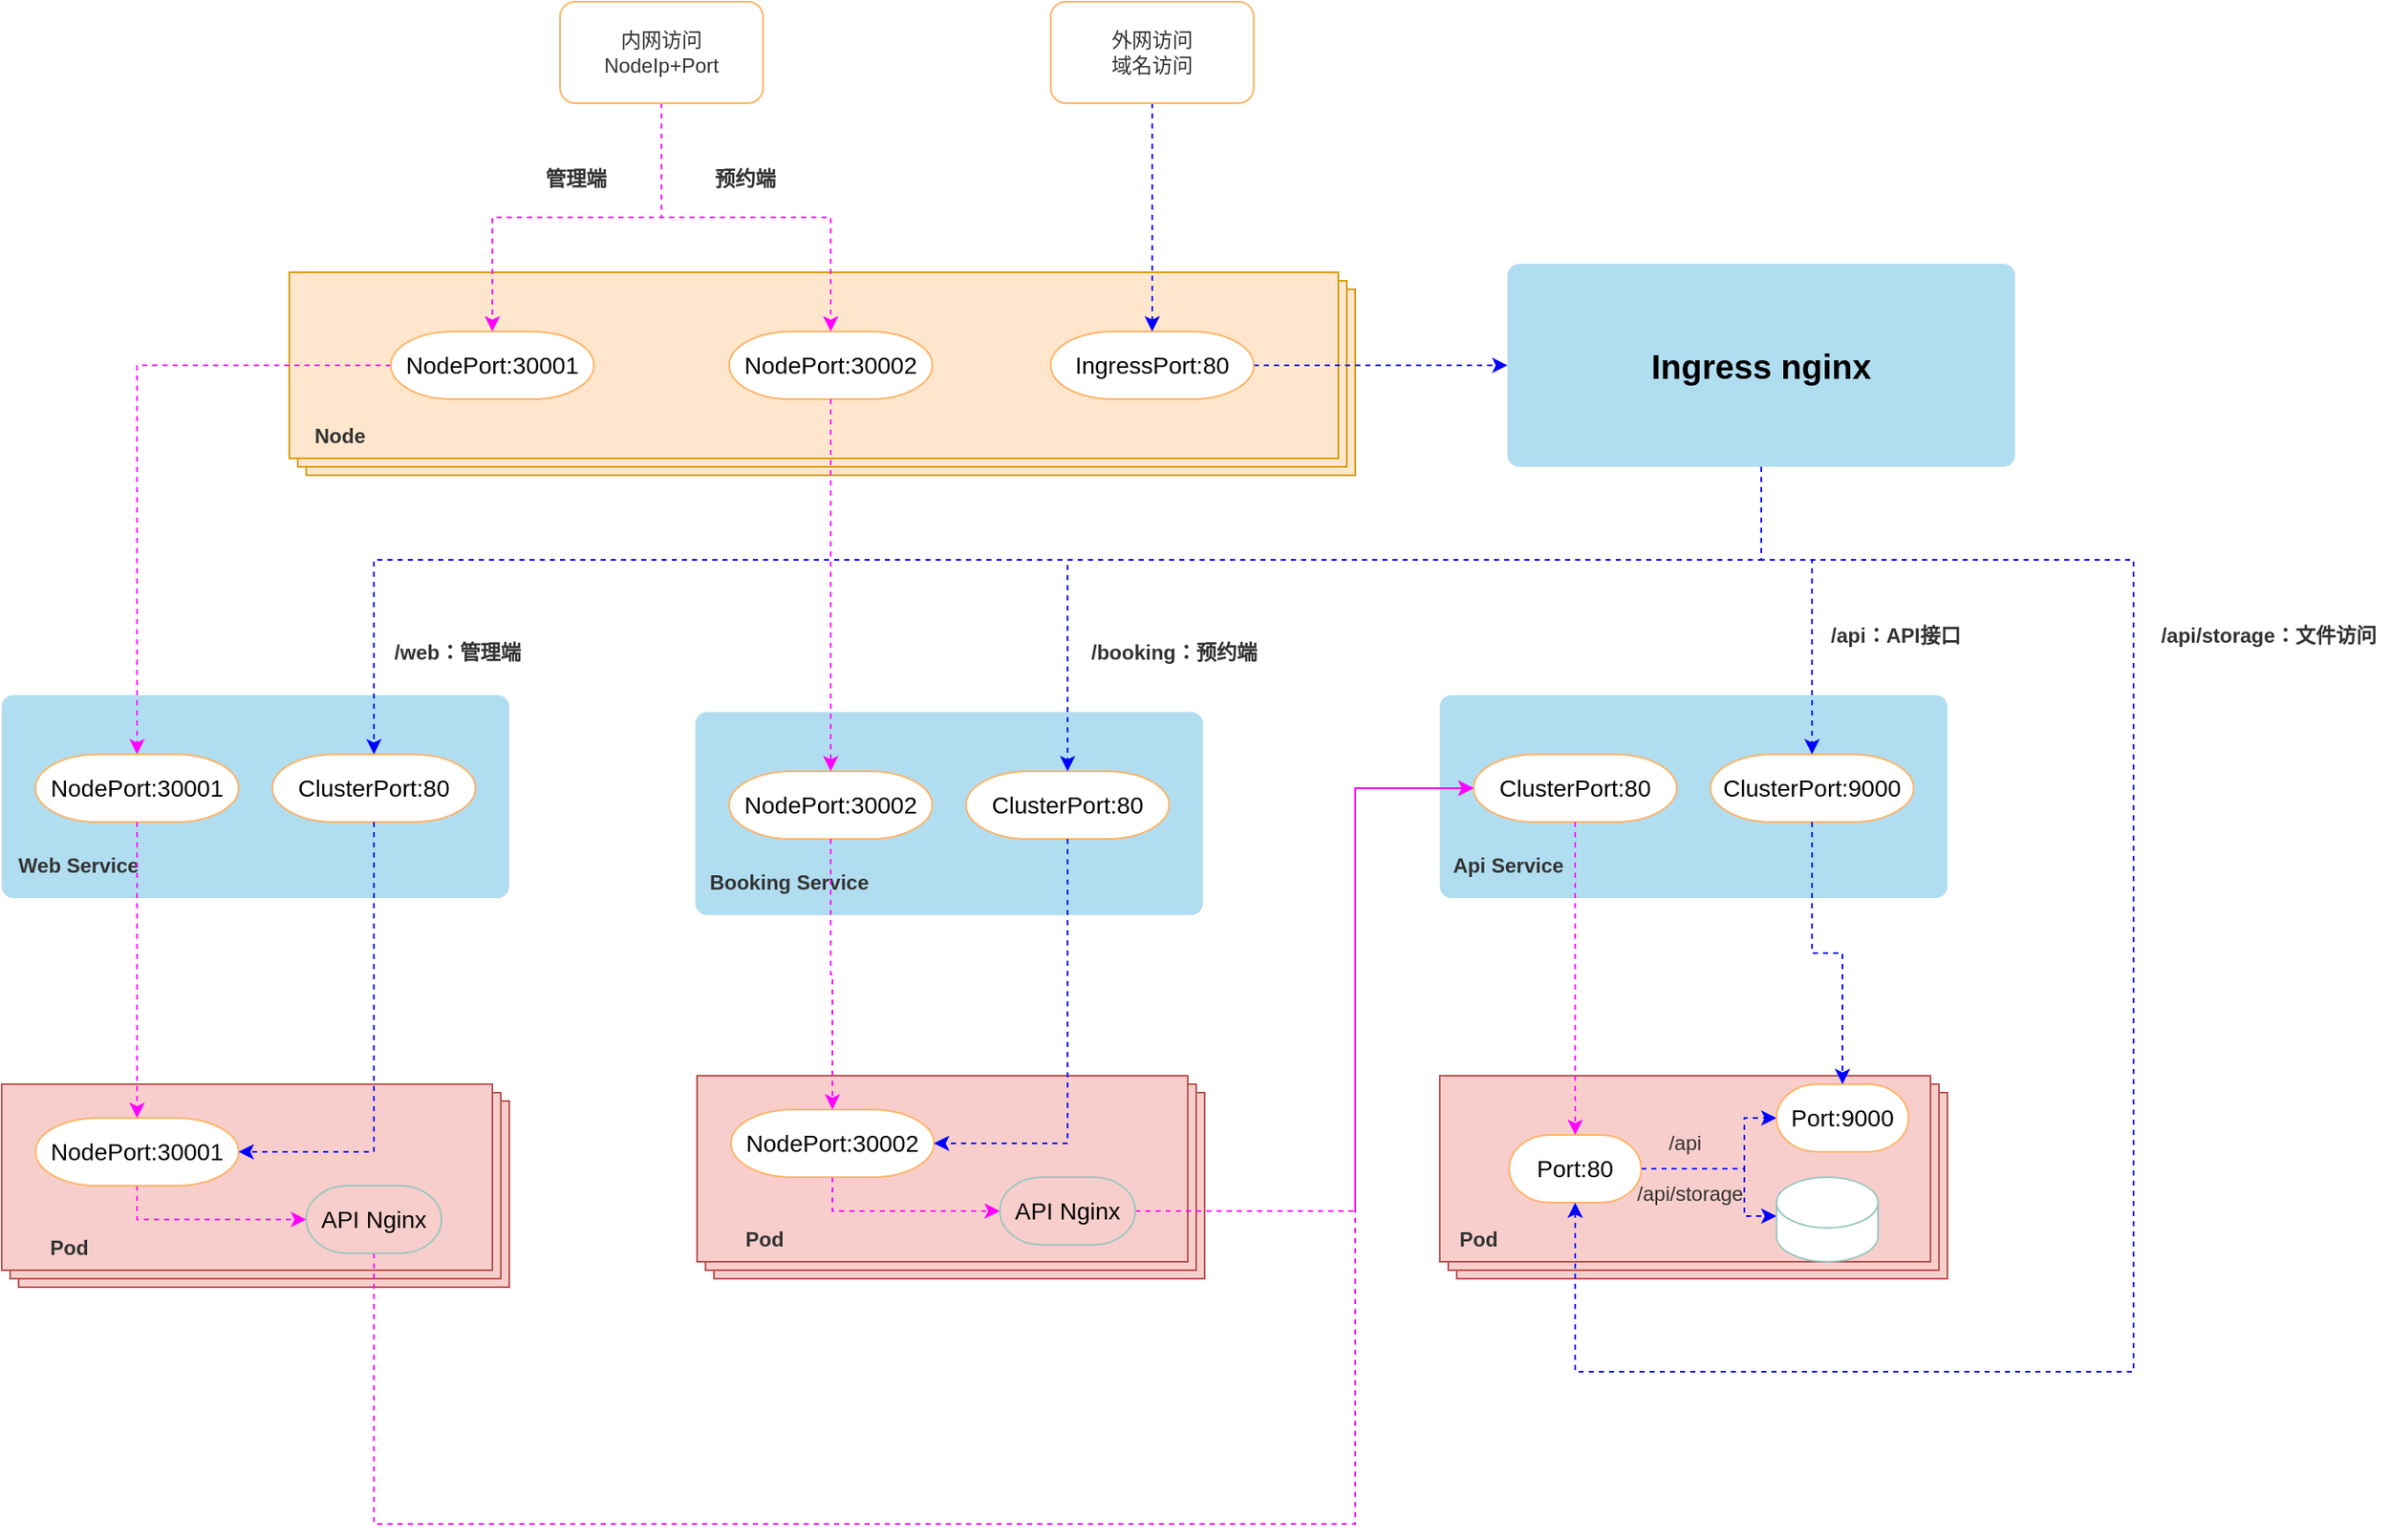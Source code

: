 <mxfile version="20.2.7" type="github">
  <diagram id="pGtNmfsDfd9eHsm0Jx_r" name="第 1 页">
    <mxGraphModel dx="723" dy="1980" grid="1" gridSize="10" guides="1" tooltips="1" connect="1" arrows="1" fold="1" page="1" pageScale="1" pageWidth="827" pageHeight="1169" math="0" shadow="0">
      <root>
        <mxCell id="0" />
        <mxCell id="1" parent="0" />
        <mxCell id="RXvTVDFdT3mIjJHLsAJZ-12" value="" style="rounded=1;whiteSpace=wrap;html=1;absoluteArcSize=1;arcSize=14;strokeWidth=2;dashed=1;dashPattern=1 2;fillColor=#b1ddf0;strokeColor=none;fontSize=14;fontStyle=1" vertex="1" parent="1">
          <mxGeometry x="870" y="380" width="300" height="120" as="geometry" />
        </mxCell>
        <mxCell id="RXvTVDFdT3mIjJHLsAJZ-32" value="" style="verticalLabelPosition=bottom;verticalAlign=top;html=1;shape=mxgraph.basic.layered_rect;dx=10;outlineConnect=0;fontSize=14;strokeColor=#d79b00;strokeWidth=1;fillColor=#ffe6cc;" vertex="1" parent="1">
          <mxGeometry x="1040" y="130" width="630" height="120" as="geometry" />
        </mxCell>
        <mxCell id="RXvTVDFdT3mIjJHLsAJZ-119" style="edgeStyle=orthogonalEdgeStyle;rounded=0;orthogonalLoop=1;jettySize=auto;html=1;dashed=1;fontSize=20;fontColor=#333333;strokeColor=#0000FF;" edge="1" parent="1" source="RXvTVDFdT3mIjJHLsAJZ-28" target="RXvTVDFdT3mIjJHLsAJZ-118">
          <mxGeometry relative="1" as="geometry" />
        </mxCell>
        <mxCell id="RXvTVDFdT3mIjJHLsAJZ-28" value="IngressPort:80" style="strokeWidth=1;html=1;shape=mxgraph.flowchart.terminator;whiteSpace=wrap;fontSize=14;strokeColor=#FFB366;" vertex="1" parent="1">
          <mxGeometry x="1490" y="165" width="120" height="40" as="geometry" />
        </mxCell>
        <mxCell id="RXvTVDFdT3mIjJHLsAJZ-31" value="&lt;font style=&quot;font-size: 12px;&quot; color=&quot;#333333&quot;&gt;Node&lt;/font&gt;" style="text;html=1;strokeColor=none;fillColor=none;align=center;verticalAlign=middle;whiteSpace=wrap;rounded=0;fontSize=16;fontStyle=1;fontColor=#FFB570;" vertex="1" parent="1">
          <mxGeometry x="1040" y="210" width="60" height="30" as="geometry" />
        </mxCell>
        <mxCell id="RXvTVDFdT3mIjJHLsAJZ-84" style="edgeStyle=orthogonalEdgeStyle;rounded=0;orthogonalLoop=1;jettySize=auto;html=1;entryX=0.5;entryY=0;entryDx=0;entryDy=0;dashed=1;fontSize=12;fontColor=#333333;strokeColor=#FF00FF;entryPerimeter=0;" edge="1" parent="1" source="RXvTVDFdT3mIjJHLsAJZ-29" target="RXvTVDFdT3mIjJHLsAJZ-46">
          <mxGeometry relative="1" as="geometry" />
        </mxCell>
        <mxCell id="RXvTVDFdT3mIjJHLsAJZ-29" value="NodePort:30001" style="strokeWidth=1;html=1;shape=mxgraph.flowchart.terminator;whiteSpace=wrap;fontSize=14;strokeColor=#FFB366;" vertex="1" parent="1">
          <mxGeometry x="1100" y="165" width="120" height="40" as="geometry" />
        </mxCell>
        <mxCell id="RXvTVDFdT3mIjJHLsAJZ-42" value="NodePort:30002" style="strokeWidth=1;html=1;shape=mxgraph.flowchart.terminator;whiteSpace=wrap;fontSize=14;strokeColor=#FFB366;" vertex="1" parent="1">
          <mxGeometry x="1300" y="165" width="120" height="40" as="geometry" />
        </mxCell>
        <mxCell id="RXvTVDFdT3mIjJHLsAJZ-45" value="&lt;font color=&quot;#333333&quot; style=&quot;font-size: 12px;&quot;&gt;Web Service&lt;/font&gt;" style="text;html=1;strokeColor=none;fillColor=none;align=center;verticalAlign=middle;whiteSpace=wrap;rounded=0;fontSize=12;fontStyle=1;fontColor=#FFB570;" vertex="1" parent="1">
          <mxGeometry x="871" y="466" width="89" height="30" as="geometry" />
        </mxCell>
        <mxCell id="RXvTVDFdT3mIjJHLsAJZ-46" value="NodePort:30001" style="strokeWidth=1;html=1;shape=mxgraph.flowchart.terminator;whiteSpace=wrap;fontSize=14;strokeColor=#FFB366;" vertex="1" parent="1">
          <mxGeometry x="890" y="415" width="120" height="40" as="geometry" />
        </mxCell>
        <mxCell id="RXvTVDFdT3mIjJHLsAJZ-47" value="ClusterPort:80" style="strokeWidth=1;html=1;shape=mxgraph.flowchart.terminator;whiteSpace=wrap;fontSize=14;strokeColor=#FFB366;" vertex="1" parent="1">
          <mxGeometry x="1030" y="415" width="120" height="40" as="geometry" />
        </mxCell>
        <mxCell id="RXvTVDFdT3mIjJHLsAJZ-48" value="" style="rounded=1;whiteSpace=wrap;html=1;absoluteArcSize=1;arcSize=14;strokeWidth=2;dashed=1;dashPattern=1 2;fillColor=#b1ddf0;strokeColor=none;fontSize=14;fontStyle=1" vertex="1" parent="1">
          <mxGeometry x="1280" y="390" width="300" height="120" as="geometry" />
        </mxCell>
        <mxCell id="RXvTVDFdT3mIjJHLsAJZ-49" value="&lt;font color=&quot;#333333&quot; style=&quot;font-size: 12px;&quot;&gt;Booking Service&lt;/font&gt;" style="text;html=1;strokeColor=none;fillColor=none;align=center;verticalAlign=middle;whiteSpace=wrap;rounded=0;fontSize=12;fontStyle=1;fontColor=#FFB570;" vertex="1" parent="1">
          <mxGeometry x="1281" y="476" width="109" height="30" as="geometry" />
        </mxCell>
        <mxCell id="RXvTVDFdT3mIjJHLsAJZ-50" value="NodePort:30002" style="strokeWidth=1;html=1;shape=mxgraph.flowchart.terminator;whiteSpace=wrap;fontSize=14;strokeColor=#FFB366;" vertex="1" parent="1">
          <mxGeometry x="1300" y="425" width="120" height="40" as="geometry" />
        </mxCell>
        <mxCell id="RXvTVDFdT3mIjJHLsAJZ-51" value="ClusterPort:80" style="strokeWidth=1;html=1;shape=mxgraph.flowchart.terminator;whiteSpace=wrap;fontSize=14;strokeColor=#FFB366;" vertex="1" parent="1">
          <mxGeometry x="1440" y="425" width="120" height="40" as="geometry" />
        </mxCell>
        <mxCell id="RXvTVDFdT3mIjJHLsAJZ-52" value="" style="rounded=1;whiteSpace=wrap;html=1;absoluteArcSize=1;arcSize=14;strokeWidth=2;dashed=1;dashPattern=1 2;fillColor=#b1ddf0;strokeColor=none;fontSize=14;fontStyle=1" vertex="1" parent="1">
          <mxGeometry x="1720" y="380" width="300" height="120" as="geometry" />
        </mxCell>
        <mxCell id="RXvTVDFdT3mIjJHLsAJZ-53" value="&lt;font color=&quot;#333333&quot; style=&quot;font-size: 12px;&quot;&gt;Api Service&lt;/font&gt;" style="text;html=1;strokeColor=none;fillColor=none;align=center;verticalAlign=middle;whiteSpace=wrap;rounded=0;fontSize=12;fontStyle=1;fontColor=#FFB570;" vertex="1" parent="1">
          <mxGeometry x="1721" y="466" width="79" height="30" as="geometry" />
        </mxCell>
        <mxCell id="RXvTVDFdT3mIjJHLsAJZ-54" value="ClusterPort:80" style="strokeWidth=1;html=1;shape=mxgraph.flowchart.terminator;whiteSpace=wrap;fontSize=14;strokeColor=#FFB366;" vertex="1" parent="1">
          <mxGeometry x="1740" y="415" width="120" height="40" as="geometry" />
        </mxCell>
        <mxCell id="RXvTVDFdT3mIjJHLsAJZ-55" value="ClusterPort:9000" style="strokeWidth=1;html=1;shape=mxgraph.flowchart.terminator;whiteSpace=wrap;fontSize=14;strokeColor=#FFB366;" vertex="1" parent="1">
          <mxGeometry x="1880" y="415" width="120" height="40" as="geometry" />
        </mxCell>
        <mxCell id="RXvTVDFdT3mIjJHLsAJZ-61" value="" style="verticalLabelPosition=bottom;verticalAlign=top;html=1;shape=mxgraph.basic.layered_rect;dx=10;outlineConnect=0;fontSize=14;strokeColor=#b85450;strokeWidth=1;fillColor=#f8cecc;" vertex="1" parent="1">
          <mxGeometry x="870" y="610" width="300" height="120" as="geometry" />
        </mxCell>
        <mxCell id="RXvTVDFdT3mIjJHLsAJZ-63" value="&lt;font style=&quot;font-size: 12px;&quot; color=&quot;#333333&quot;&gt;Pod&lt;/font&gt;" style="text;html=1;strokeColor=none;fillColor=none;align=center;verticalAlign=middle;whiteSpace=wrap;rounded=0;fontSize=16;fontStyle=1;fontColor=#FFB570;" vertex="1" parent="1">
          <mxGeometry x="890" y="690" width="40" height="30" as="geometry" />
        </mxCell>
        <mxCell id="RXvTVDFdT3mIjJHLsAJZ-116" style="edgeStyle=orthogonalEdgeStyle;rounded=0;orthogonalLoop=1;jettySize=auto;html=1;entryX=0;entryY=0.5;entryDx=0;entryDy=0;entryPerimeter=0;dashed=1;fontSize=12;fontColor=#333333;strokeColor=#FF00FF;exitX=0.5;exitY=1;exitDx=0;exitDy=0;exitPerimeter=0;" edge="1" parent="1" source="RXvTVDFdT3mIjJHLsAJZ-64" target="RXvTVDFdT3mIjJHLsAJZ-98">
          <mxGeometry relative="1" as="geometry" />
        </mxCell>
        <mxCell id="RXvTVDFdT3mIjJHLsAJZ-64" value="NodePort:30001" style="strokeWidth=1;html=1;shape=mxgraph.flowchart.terminator;whiteSpace=wrap;fontSize=14;strokeColor=#FFB366;" vertex="1" parent="1">
          <mxGeometry x="890" y="630" width="120" height="40" as="geometry" />
        </mxCell>
        <mxCell id="RXvTVDFdT3mIjJHLsAJZ-72" value="" style="verticalLabelPosition=bottom;verticalAlign=top;html=1;shape=mxgraph.basic.layered_rect;dx=10;outlineConnect=0;fontSize=14;strokeColor=#b85450;strokeWidth=1;fillColor=#f8cecc;" vertex="1" parent="1">
          <mxGeometry x="1720" y="605" width="300" height="120" as="geometry" />
        </mxCell>
        <mxCell id="RXvTVDFdT3mIjJHLsAJZ-73" value="&lt;font style=&quot;font-size: 12px;&quot; color=&quot;#333333&quot;&gt;Pod&lt;/font&gt;" style="text;html=1;strokeColor=none;fillColor=none;align=center;verticalAlign=middle;whiteSpace=wrap;rounded=0;fontSize=16;fontStyle=1;fontColor=#FFB570;" vertex="1" parent="1">
          <mxGeometry x="1723" y="685" width="40" height="30" as="geometry" />
        </mxCell>
        <mxCell id="RXvTVDFdT3mIjJHLsAJZ-124" value="" style="edgeStyle=orthogonalEdgeStyle;rounded=0;orthogonalLoop=1;jettySize=auto;html=1;dashed=1;fontSize=20;fontColor=#333333;strokeColor=#0000FF;" edge="1" parent="1" source="RXvTVDFdT3mIjJHLsAJZ-74" target="RXvTVDFdT3mIjJHLsAJZ-75">
          <mxGeometry relative="1" as="geometry">
            <Array as="points">
              <mxPoint x="1900" y="660" />
              <mxPoint x="1900" y="630" />
            </Array>
          </mxGeometry>
        </mxCell>
        <mxCell id="RXvTVDFdT3mIjJHLsAJZ-134" style="edgeStyle=orthogonalEdgeStyle;rounded=0;orthogonalLoop=1;jettySize=auto;html=1;dashed=1;fontSize=20;fontColor=#333333;strokeColor=#0000FF;" edge="1" parent="1" source="RXvTVDFdT3mIjJHLsAJZ-74" target="RXvTVDFdT3mIjJHLsAJZ-133">
          <mxGeometry relative="1" as="geometry">
            <Array as="points">
              <mxPoint x="1900" y="660" />
              <mxPoint x="1900" y="688" />
            </Array>
          </mxGeometry>
        </mxCell>
        <mxCell id="RXvTVDFdT3mIjJHLsAJZ-74" value="Port:80" style="strokeWidth=1;html=1;shape=mxgraph.flowchart.terminator;whiteSpace=wrap;fontSize=14;strokeColor=#FFB366;" vertex="1" parent="1">
          <mxGeometry x="1761" y="640" width="78" height="40" as="geometry" />
        </mxCell>
        <mxCell id="RXvTVDFdT3mIjJHLsAJZ-75" value="Port:9000" style="strokeWidth=1;html=1;shape=mxgraph.flowchart.terminator;whiteSpace=wrap;fontSize=14;strokeColor=#FFB366;" vertex="1" parent="1">
          <mxGeometry x="1919" y="610" width="78" height="40" as="geometry" />
        </mxCell>
        <mxCell id="RXvTVDFdT3mIjJHLsAJZ-82" style="edgeStyle=orthogonalEdgeStyle;rounded=0;orthogonalLoop=1;jettySize=auto;html=1;fontSize=12;fontColor=#333333;dashed=1;strokeColor=#FF00FF;" edge="1" parent="1" source="RXvTVDFdT3mIjJHLsAJZ-81" target="RXvTVDFdT3mIjJHLsAJZ-29">
          <mxGeometry relative="1" as="geometry" />
        </mxCell>
        <mxCell id="RXvTVDFdT3mIjJHLsAJZ-83" style="edgeStyle=orthogonalEdgeStyle;rounded=0;orthogonalLoop=1;jettySize=auto;html=1;entryX=0.5;entryY=0;entryDx=0;entryDy=0;entryPerimeter=0;fontSize=12;fontColor=#333333;strokeColor=#FF00FF;dashed=1;" edge="1" parent="1" source="RXvTVDFdT3mIjJHLsAJZ-81" target="RXvTVDFdT3mIjJHLsAJZ-42">
          <mxGeometry relative="1" as="geometry" />
        </mxCell>
        <mxCell id="RXvTVDFdT3mIjJHLsAJZ-81" value="内网访问&lt;br&gt;NodeIp+Port" style="rounded=1;whiteSpace=wrap;html=1;fontSize=12;fontColor=#333333;strokeColor=#FFB366;strokeWidth=1;" vertex="1" parent="1">
          <mxGeometry x="1200" y="-30" width="120" height="60" as="geometry" />
        </mxCell>
        <mxCell id="RXvTVDFdT3mIjJHLsAJZ-86" style="edgeStyle=orthogonalEdgeStyle;rounded=0;orthogonalLoop=1;jettySize=auto;html=1;dashed=1;fontSize=12;fontColor=#333333;strokeColor=#0000FF;" edge="1" parent="1" source="RXvTVDFdT3mIjJHLsAJZ-85" target="RXvTVDFdT3mIjJHLsAJZ-28">
          <mxGeometry relative="1" as="geometry" />
        </mxCell>
        <mxCell id="RXvTVDFdT3mIjJHLsAJZ-85" value="外网访问&lt;br&gt;域名访问" style="rounded=1;whiteSpace=wrap;html=1;fontSize=12;fontColor=#333333;strokeColor=#FFB366;strokeWidth=1;" vertex="1" parent="1">
          <mxGeometry x="1490" y="-30" width="120" height="60" as="geometry" />
        </mxCell>
        <mxCell id="RXvTVDFdT3mIjJHLsAJZ-91" style="edgeStyle=orthogonalEdgeStyle;rounded=0;orthogonalLoop=1;jettySize=auto;html=1;entryX=0.5;entryY=0;entryDx=0;entryDy=0;entryPerimeter=0;dashed=1;fontSize=12;fontColor=#333333;strokeColor=#FF00FF;" edge="1" parent="1" source="RXvTVDFdT3mIjJHLsAJZ-42" target="RXvTVDFdT3mIjJHLsAJZ-50">
          <mxGeometry relative="1" as="geometry" />
        </mxCell>
        <mxCell id="RXvTVDFdT3mIjJHLsAJZ-94" style="edgeStyle=orthogonalEdgeStyle;rounded=0;orthogonalLoop=1;jettySize=auto;html=1;exitX=0.5;exitY=1;exitDx=0;exitDy=0;dashed=1;fontSize=12;fontColor=#333333;strokeColor=#FF00FF;exitPerimeter=0;" edge="1" parent="1" source="RXvTVDFdT3mIjJHLsAJZ-54" target="RXvTVDFdT3mIjJHLsAJZ-74">
          <mxGeometry relative="1" as="geometry" />
        </mxCell>
        <mxCell id="RXvTVDFdT3mIjJHLsAJZ-92" style="edgeStyle=orthogonalEdgeStyle;rounded=0;orthogonalLoop=1;jettySize=auto;html=1;entryX=0.5;entryY=0;entryDx=0;entryDy=0;entryPerimeter=0;dashed=1;fontSize=12;fontColor=#333333;strokeColor=#0000FF;" edge="1" parent="1" source="RXvTVDFdT3mIjJHLsAJZ-55" target="RXvTVDFdT3mIjJHLsAJZ-75">
          <mxGeometry relative="1" as="geometry" />
        </mxCell>
        <mxCell id="RXvTVDFdT3mIjJHLsAJZ-99" style="edgeStyle=orthogonalEdgeStyle;rounded=0;orthogonalLoop=1;jettySize=auto;html=1;entryX=0;entryY=0.5;entryDx=0;entryDy=0;entryPerimeter=0;dashed=1;fontSize=12;fontColor=#333333;strokeColor=#FF00FF;" edge="1" parent="1" source="RXvTVDFdT3mIjJHLsAJZ-98" target="RXvTVDFdT3mIjJHLsAJZ-54">
          <mxGeometry relative="1" as="geometry">
            <Array as="points">
              <mxPoint x="1090" y="870" />
              <mxPoint x="1670" y="870" />
              <mxPoint x="1670" y="435" />
            </Array>
          </mxGeometry>
        </mxCell>
        <mxCell id="RXvTVDFdT3mIjJHLsAJZ-98" value="API Nginx" style="strokeWidth=1;html=1;shape=mxgraph.flowchart.terminator;whiteSpace=wrap;fontSize=14;fillColor=none;strokeColor=#9AC7BF;" vertex="1" parent="1">
          <mxGeometry x="1050" y="670" width="80" height="40" as="geometry" />
        </mxCell>
        <mxCell id="RXvTVDFdT3mIjJHLsAJZ-107" style="edgeStyle=orthogonalEdgeStyle;rounded=0;orthogonalLoop=1;jettySize=auto;html=1;entryX=0.5;entryY=0;entryDx=0;entryDy=0;entryPerimeter=0;dashed=1;fontSize=12;fontColor=#333333;strokeColor=#FF00FF;" edge="1" parent="1" source="RXvTVDFdT3mIjJHLsAJZ-46" target="RXvTVDFdT3mIjJHLsAJZ-64">
          <mxGeometry relative="1" as="geometry" />
        </mxCell>
        <mxCell id="RXvTVDFdT3mIjJHLsAJZ-108" style="edgeStyle=orthogonalEdgeStyle;rounded=0;orthogonalLoop=1;jettySize=auto;html=1;dashed=1;fontSize=12;fontColor=#333333;strokeColor=#0000FF;" edge="1" parent="1" source="RXvTVDFdT3mIjJHLsAJZ-47" target="RXvTVDFdT3mIjJHLsAJZ-64">
          <mxGeometry relative="1" as="geometry">
            <Array as="points">
              <mxPoint x="1090" y="650" />
            </Array>
          </mxGeometry>
        </mxCell>
        <mxCell id="RXvTVDFdT3mIjJHLsAJZ-109" value="" style="verticalLabelPosition=bottom;verticalAlign=top;html=1;shape=mxgraph.basic.layered_rect;dx=10;outlineConnect=0;fontSize=14;strokeColor=#b85450;strokeWidth=1;fillColor=#f8cecc;" vertex="1" parent="1">
          <mxGeometry x="1281" y="605" width="300" height="120" as="geometry" />
        </mxCell>
        <mxCell id="RXvTVDFdT3mIjJHLsAJZ-110" value="&lt;font style=&quot;font-size: 12px;&quot; color=&quot;#333333&quot;&gt;Pod&lt;/font&gt;" style="text;html=1;strokeColor=none;fillColor=none;align=center;verticalAlign=middle;whiteSpace=wrap;rounded=0;fontSize=16;fontStyle=1;fontColor=#FFB570;" vertex="1" parent="1">
          <mxGeometry x="1301" y="685" width="40" height="30" as="geometry" />
        </mxCell>
        <mxCell id="RXvTVDFdT3mIjJHLsAJZ-117" style="edgeStyle=orthogonalEdgeStyle;rounded=0;orthogonalLoop=1;jettySize=auto;html=1;dashed=1;fontSize=12;fontColor=#333333;strokeColor=#FF00FF;exitX=0.5;exitY=1;exitDx=0;exitDy=0;exitPerimeter=0;" edge="1" parent="1" source="RXvTVDFdT3mIjJHLsAJZ-111" target="RXvTVDFdT3mIjJHLsAJZ-112">
          <mxGeometry relative="1" as="geometry" />
        </mxCell>
        <mxCell id="RXvTVDFdT3mIjJHLsAJZ-111" value="NodePort:30002" style="strokeWidth=1;html=1;shape=mxgraph.flowchart.terminator;whiteSpace=wrap;fontSize=14;strokeColor=#FFB366;" vertex="1" parent="1">
          <mxGeometry x="1301" y="625" width="120" height="40" as="geometry" />
        </mxCell>
        <mxCell id="RXvTVDFdT3mIjJHLsAJZ-113" style="edgeStyle=orthogonalEdgeStyle;rounded=0;orthogonalLoop=1;jettySize=auto;html=1;entryX=0;entryY=0.5;entryDx=0;entryDy=0;entryPerimeter=0;dashed=1;fontSize=12;fontColor=#333333;strokeColor=#FF00FF;" edge="1" parent="1" source="RXvTVDFdT3mIjJHLsAJZ-112" target="RXvTVDFdT3mIjJHLsAJZ-54">
          <mxGeometry relative="1" as="geometry">
            <Array as="points">
              <mxPoint x="1670" y="685" />
              <mxPoint x="1670" y="435" />
            </Array>
          </mxGeometry>
        </mxCell>
        <mxCell id="RXvTVDFdT3mIjJHLsAJZ-112" value="API Nginx" style="strokeWidth=1;html=1;shape=mxgraph.flowchart.terminator;whiteSpace=wrap;fontSize=14;fillColor=none;strokeColor=#9AC7BF;" vertex="1" parent="1">
          <mxGeometry x="1460" y="665" width="80" height="40" as="geometry" />
        </mxCell>
        <mxCell id="RXvTVDFdT3mIjJHLsAJZ-114" style="edgeStyle=orthogonalEdgeStyle;rounded=0;orthogonalLoop=1;jettySize=auto;html=1;entryX=1;entryY=0.5;entryDx=0;entryDy=0;entryPerimeter=0;dashed=1;fontSize=12;fontColor=#333333;strokeColor=#0000FF;" edge="1" parent="1" source="RXvTVDFdT3mIjJHLsAJZ-51" target="RXvTVDFdT3mIjJHLsAJZ-111">
          <mxGeometry relative="1" as="geometry">
            <Array as="points">
              <mxPoint x="1500" y="645" />
            </Array>
          </mxGeometry>
        </mxCell>
        <mxCell id="RXvTVDFdT3mIjJHLsAJZ-115" style="edgeStyle=orthogonalEdgeStyle;rounded=0;orthogonalLoop=1;jettySize=auto;html=1;entryX=0.5;entryY=0;entryDx=0;entryDy=0;entryPerimeter=0;dashed=1;fontSize=12;fontColor=#333333;strokeColor=#FF00FF;" edge="1" parent="1" source="RXvTVDFdT3mIjJHLsAJZ-50" target="RXvTVDFdT3mIjJHLsAJZ-111">
          <mxGeometry relative="1" as="geometry" />
        </mxCell>
        <mxCell id="RXvTVDFdT3mIjJHLsAJZ-120" style="edgeStyle=orthogonalEdgeStyle;rounded=0;orthogonalLoop=1;jettySize=auto;html=1;dashed=1;fontSize=20;fontColor=#333333;strokeColor=#0000FF;" edge="1" parent="1" source="RXvTVDFdT3mIjJHLsAJZ-118" target="RXvTVDFdT3mIjJHLsAJZ-55">
          <mxGeometry relative="1" as="geometry">
            <Array as="points">
              <mxPoint x="1910" y="300" />
              <mxPoint x="1940" y="300" />
            </Array>
          </mxGeometry>
        </mxCell>
        <mxCell id="RXvTVDFdT3mIjJHLsAJZ-121" style="edgeStyle=orthogonalEdgeStyle;rounded=0;orthogonalLoop=1;jettySize=auto;html=1;dashed=1;fontSize=20;fontColor=#333333;strokeColor=#0000FF;" edge="1" parent="1" source="RXvTVDFdT3mIjJHLsAJZ-118" target="RXvTVDFdT3mIjJHLsAJZ-51">
          <mxGeometry relative="1" as="geometry">
            <Array as="points">
              <mxPoint x="1910" y="300" />
              <mxPoint x="1500" y="300" />
            </Array>
          </mxGeometry>
        </mxCell>
        <mxCell id="RXvTVDFdT3mIjJHLsAJZ-122" style="edgeStyle=orthogonalEdgeStyle;rounded=0;orthogonalLoop=1;jettySize=auto;html=1;dashed=1;fontSize=20;fontColor=#333333;strokeColor=#0000FF;" edge="1" parent="1" source="RXvTVDFdT3mIjJHLsAJZ-118" target="RXvTVDFdT3mIjJHLsAJZ-47">
          <mxGeometry relative="1" as="geometry">
            <Array as="points">
              <mxPoint x="1910" y="300" />
              <mxPoint x="1090" y="300" />
            </Array>
          </mxGeometry>
        </mxCell>
        <mxCell id="RXvTVDFdT3mIjJHLsAJZ-139" style="edgeStyle=orthogonalEdgeStyle;rounded=0;orthogonalLoop=1;jettySize=auto;html=1;entryX=0.5;entryY=1;entryDx=0;entryDy=0;entryPerimeter=0;dashed=1;fontSize=20;fontColor=#333333;strokeColor=#0000FF;" edge="1" parent="1" source="RXvTVDFdT3mIjJHLsAJZ-118" target="RXvTVDFdT3mIjJHLsAJZ-74">
          <mxGeometry relative="1" as="geometry">
            <Array as="points">
              <mxPoint x="1910" y="300" />
              <mxPoint x="2130" y="300" />
              <mxPoint x="2130" y="780" />
              <mxPoint x="1800" y="780" />
            </Array>
          </mxGeometry>
        </mxCell>
        <mxCell id="RXvTVDFdT3mIjJHLsAJZ-118" value="Ingress nginx" style="rounded=1;whiteSpace=wrap;html=1;absoluteArcSize=1;arcSize=14;strokeWidth=2;dashed=1;dashPattern=1 2;fillColor=#b1ddf0;strokeColor=none;fontSize=20;fontStyle=1" vertex="1" parent="1">
          <mxGeometry x="1760" y="125" width="300" height="120" as="geometry" />
        </mxCell>
        <mxCell id="RXvTVDFdT3mIjJHLsAJZ-126" value="&lt;font color=&quot;#333333&quot;&gt;管理端&lt;/font&gt;" style="text;html=1;strokeColor=none;fillColor=none;align=center;verticalAlign=middle;whiteSpace=wrap;rounded=0;fontSize=12;fontStyle=1;fontColor=#FFB570;" vertex="1" parent="1">
          <mxGeometry x="1170" y="60" width="79" height="30" as="geometry" />
        </mxCell>
        <mxCell id="RXvTVDFdT3mIjJHLsAJZ-127" value="&lt;font color=&quot;#333333&quot;&gt;预约端&lt;/font&gt;" style="text;html=1;strokeColor=none;fillColor=none;align=center;verticalAlign=middle;whiteSpace=wrap;rounded=0;fontSize=12;fontStyle=1;fontColor=#FFB570;" vertex="1" parent="1">
          <mxGeometry x="1270" y="60" width="79" height="30" as="geometry" />
        </mxCell>
        <mxCell id="RXvTVDFdT3mIjJHLsAJZ-128" value="&lt;font color=&quot;#333333&quot;&gt;/booking：预约端&lt;/font&gt;" style="text;html=1;strokeColor=none;fillColor=none;align=center;verticalAlign=middle;whiteSpace=wrap;rounded=0;fontSize=12;fontStyle=1;fontColor=#FFB570;" vertex="1" parent="1">
          <mxGeometry x="1507.5" y="340" width="109.5" height="30" as="geometry" />
        </mxCell>
        <mxCell id="RXvTVDFdT3mIjJHLsAJZ-129" value="&lt;font color=&quot;#333333&quot;&gt;/web：管理端&lt;/font&gt;" style="text;html=1;strokeColor=none;fillColor=none;align=center;verticalAlign=middle;whiteSpace=wrap;rounded=0;fontSize=12;fontStyle=1;fontColor=#FFB570;" vertex="1" parent="1">
          <mxGeometry x="1100" y="340" width="79" height="30" as="geometry" />
        </mxCell>
        <mxCell id="RXvTVDFdT3mIjJHLsAJZ-130" value="&lt;font style=&quot;font-size: 12px;&quot; color=&quot;#333333&quot;&gt;/api：API接口&lt;/font&gt;" style="text;html=1;strokeColor=none;fillColor=none;align=center;verticalAlign=middle;whiteSpace=wrap;rounded=0;fontSize=12;fontStyle=1;fontColor=#FFB570;" vertex="1" parent="1">
          <mxGeometry x="1950" y="330" width="79" height="30" as="geometry" />
        </mxCell>
        <mxCell id="RXvTVDFdT3mIjJHLsAJZ-133" value="" style="shape=cylinder3;whiteSpace=wrap;html=1;boundedLbl=1;backgroundOutline=1;size=15;fontSize=20;fontColor=#333333;strokeColor=#9AC7BF;strokeWidth=1;" vertex="1" parent="1">
          <mxGeometry x="1919" y="665" width="60" height="50" as="geometry" />
        </mxCell>
        <mxCell id="RXvTVDFdT3mIjJHLsAJZ-137" value="/api/storage" style="text;html=1;strokeColor=none;fillColor=none;align=center;verticalAlign=middle;whiteSpace=wrap;rounded=0;fontSize=12;fontColor=#333333;" vertex="1" parent="1">
          <mxGeometry x="1838" y="660" width="60" height="30" as="geometry" />
        </mxCell>
        <mxCell id="RXvTVDFdT3mIjJHLsAJZ-138" value="/api" style="text;html=1;strokeColor=none;fillColor=none;align=center;verticalAlign=middle;whiteSpace=wrap;rounded=0;fontSize=12;fontColor=#333333;" vertex="1" parent="1">
          <mxGeometry x="1835" y="630" width="60" height="30" as="geometry" />
        </mxCell>
        <mxCell id="RXvTVDFdT3mIjJHLsAJZ-140" value="&lt;font color=&quot;#333333&quot;&gt;/api/storage：文件访问&lt;/font&gt;" style="text;html=1;strokeColor=none;fillColor=none;align=center;verticalAlign=middle;whiteSpace=wrap;rounded=0;fontSize=12;fontStyle=1;fontColor=#FFB570;" vertex="1" parent="1">
          <mxGeometry x="2140" y="330" width="140" height="30" as="geometry" />
        </mxCell>
      </root>
    </mxGraphModel>
  </diagram>
</mxfile>
